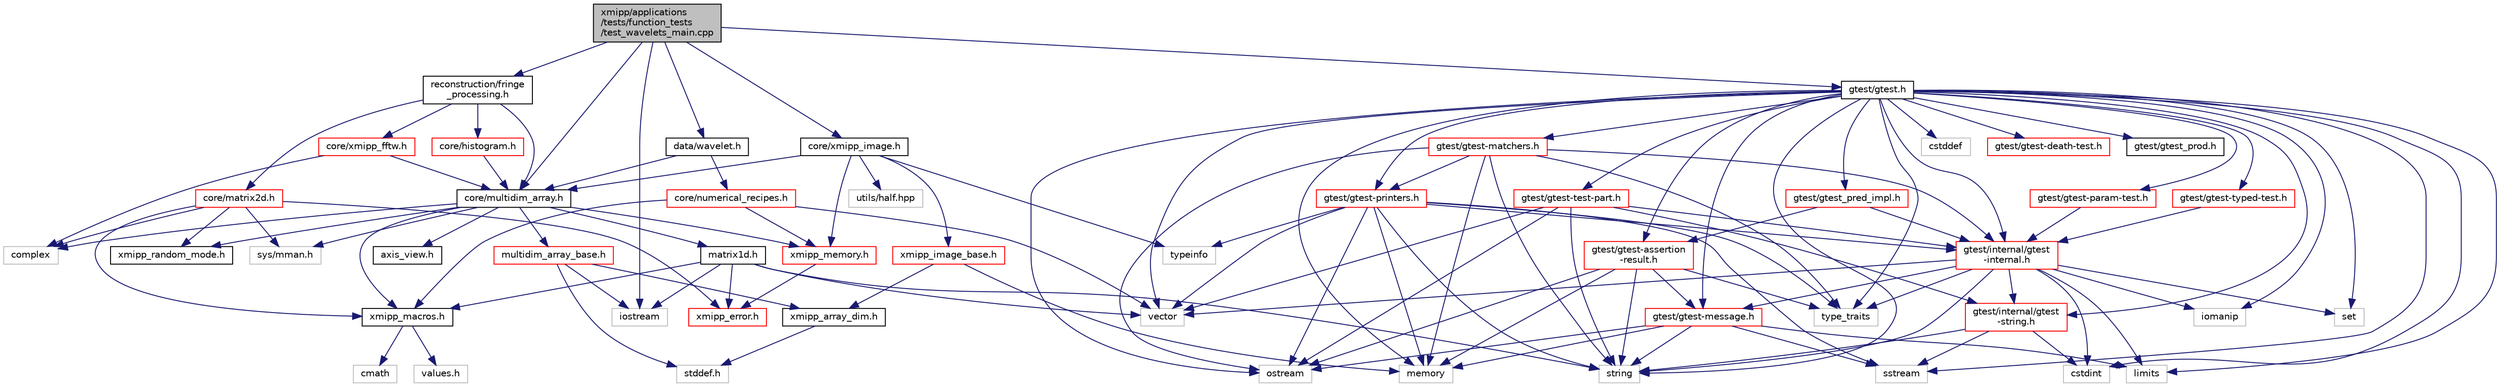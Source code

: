 digraph "xmipp/applications/tests/function_tests/test_wavelets_main.cpp"
{
  edge [fontname="Helvetica",fontsize="10",labelfontname="Helvetica",labelfontsize="10"];
  node [fontname="Helvetica",fontsize="10",shape=record];
  Node0 [label="xmipp/applications\l/tests/function_tests\l/test_wavelets_main.cpp",height=0.2,width=0.4,color="black", fillcolor="grey75", style="filled", fontcolor="black"];
  Node0 -> Node1 [color="midnightblue",fontsize="10",style="solid",fontname="Helvetica"];
  Node1 [label="core/multidim_array.h",height=0.2,width=0.4,color="black", fillcolor="white", style="filled",URL="$multidim__array_8h.html"];
  Node1 -> Node2 [color="midnightblue",fontsize="10",style="solid",fontname="Helvetica"];
  Node2 [label="xmipp_macros.h",height=0.2,width=0.4,color="black", fillcolor="white", style="filled",URL="$xmipp__macros_8h.html"];
  Node2 -> Node3 [color="midnightblue",fontsize="10",style="solid",fontname="Helvetica"];
  Node3 [label="values.h",height=0.2,width=0.4,color="grey75", fillcolor="white", style="filled"];
  Node2 -> Node4 [color="midnightblue",fontsize="10",style="solid",fontname="Helvetica"];
  Node4 [label="cmath",height=0.2,width=0.4,color="grey75", fillcolor="white", style="filled"];
  Node1 -> Node5 [color="midnightblue",fontsize="10",style="solid",fontname="Helvetica"];
  Node5 [label="sys/mman.h",height=0.2,width=0.4,color="grey75", fillcolor="white", style="filled"];
  Node1 -> Node6 [color="midnightblue",fontsize="10",style="solid",fontname="Helvetica"];
  Node6 [label="complex",height=0.2,width=0.4,color="grey75", fillcolor="white", style="filled"];
  Node1 -> Node7 [color="midnightblue",fontsize="10",style="solid",fontname="Helvetica"];
  Node7 [label="matrix1d.h",height=0.2,width=0.4,color="black", fillcolor="white", style="filled",URL="$matrix1d_8h.html"];
  Node7 -> Node8 [color="midnightblue",fontsize="10",style="solid",fontname="Helvetica"];
  Node8 [label="iostream",height=0.2,width=0.4,color="grey75", fillcolor="white", style="filled"];
  Node7 -> Node9 [color="midnightblue",fontsize="10",style="solid",fontname="Helvetica"];
  Node9 [label="string",height=0.2,width=0.4,color="grey75", fillcolor="white", style="filled"];
  Node7 -> Node10 [color="midnightblue",fontsize="10",style="solid",fontname="Helvetica"];
  Node10 [label="vector",height=0.2,width=0.4,color="grey75", fillcolor="white", style="filled"];
  Node7 -> Node11 [color="midnightblue",fontsize="10",style="solid",fontname="Helvetica"];
  Node11 [label="xmipp_error.h",height=0.2,width=0.4,color="red", fillcolor="white", style="filled",URL="$xmipp__error_8h.html"];
  Node7 -> Node2 [color="midnightblue",fontsize="10",style="solid",fontname="Helvetica"];
  Node1 -> Node15 [color="midnightblue",fontsize="10",style="solid",fontname="Helvetica"];
  Node15 [label="xmipp_random_mode.h",height=0.2,width=0.4,color="black", fillcolor="white", style="filled",URL="$xmipp__random__mode_8h.html"];
  Node1 -> Node16 [color="midnightblue",fontsize="10",style="solid",fontname="Helvetica"];
  Node16 [label="multidim_array_base.h",height=0.2,width=0.4,color="red", fillcolor="white", style="filled",URL="$multidim__array__base_8h.html"];
  Node16 -> Node17 [color="midnightblue",fontsize="10",style="solid",fontname="Helvetica"];
  Node17 [label="stddef.h",height=0.2,width=0.4,color="grey75", fillcolor="white", style="filled"];
  Node16 -> Node8 [color="midnightblue",fontsize="10",style="solid",fontname="Helvetica"];
  Node16 -> Node18 [color="midnightblue",fontsize="10",style="solid",fontname="Helvetica"];
  Node18 [label="xmipp_array_dim.h",height=0.2,width=0.4,color="black", fillcolor="white", style="filled",URL="$xmipp__array__dim_8h.html"];
  Node18 -> Node17 [color="midnightblue",fontsize="10",style="solid",fontname="Helvetica"];
  Node1 -> Node20 [color="midnightblue",fontsize="10",style="solid",fontname="Helvetica"];
  Node20 [label="xmipp_memory.h",height=0.2,width=0.4,color="red", fillcolor="white", style="filled",URL="$xmipp__memory_8h.html"];
  Node20 -> Node11 [color="midnightblue",fontsize="10",style="solid",fontname="Helvetica"];
  Node1 -> Node22 [color="midnightblue",fontsize="10",style="solid",fontname="Helvetica"];
  Node22 [label="axis_view.h",height=0.2,width=0.4,color="black", fillcolor="white", style="filled",URL="$axis__view_8h.html"];
  Node0 -> Node23 [color="midnightblue",fontsize="10",style="solid",fontname="Helvetica"];
  Node23 [label="reconstruction/fringe\l_processing.h",height=0.2,width=0.4,color="black", fillcolor="white", style="filled",URL="$fringe__processing_8h.html"];
  Node23 -> Node1 [color="midnightblue",fontsize="10",style="solid",fontname="Helvetica"];
  Node23 -> Node24 [color="midnightblue",fontsize="10",style="solid",fontname="Helvetica"];
  Node24 [label="core/matrix2d.h",height=0.2,width=0.4,color="red", fillcolor="white", style="filled",URL="$matrix2d_8h.html"];
  Node24 -> Node6 [color="midnightblue",fontsize="10",style="solid",fontname="Helvetica"];
  Node24 -> Node15 [color="midnightblue",fontsize="10",style="solid",fontname="Helvetica"];
  Node24 -> Node2 [color="midnightblue",fontsize="10",style="solid",fontname="Helvetica"];
  Node24 -> Node11 [color="midnightblue",fontsize="10",style="solid",fontname="Helvetica"];
  Node24 -> Node5 [color="midnightblue",fontsize="10",style="solid",fontname="Helvetica"];
  Node23 -> Node25 [color="midnightblue",fontsize="10",style="solid",fontname="Helvetica"];
  Node25 [label="core/histogram.h",height=0.2,width=0.4,color="red", fillcolor="white", style="filled",URL="$histogram_8h.html"];
  Node25 -> Node1 [color="midnightblue",fontsize="10",style="solid",fontname="Helvetica"];
  Node23 -> Node31 [color="midnightblue",fontsize="10",style="solid",fontname="Helvetica"];
  Node31 [label="core/xmipp_fftw.h",height=0.2,width=0.4,color="red", fillcolor="white", style="filled",URL="$xmipp__fftw_8h.html"];
  Node31 -> Node6 [color="midnightblue",fontsize="10",style="solid",fontname="Helvetica"];
  Node31 -> Node1 [color="midnightblue",fontsize="10",style="solid",fontname="Helvetica"];
  Node0 -> Node37 [color="midnightblue",fontsize="10",style="solid",fontname="Helvetica"];
  Node37 [label="core/xmipp_image.h",height=0.2,width=0.4,color="black", fillcolor="white", style="filled",URL="$xmipp__image_8h.html"];
  Node37 -> Node38 [color="midnightblue",fontsize="10",style="solid",fontname="Helvetica"];
  Node38 [label="typeinfo",height=0.2,width=0.4,color="grey75", fillcolor="white", style="filled"];
  Node37 -> Node1 [color="midnightblue",fontsize="10",style="solid",fontname="Helvetica"];
  Node37 -> Node39 [color="midnightblue",fontsize="10",style="solid",fontname="Helvetica"];
  Node39 [label="xmipp_image_base.h",height=0.2,width=0.4,color="red", fillcolor="white", style="filled",URL="$xmipp__image__base_8h.html"];
  Node39 -> Node40 [color="midnightblue",fontsize="10",style="solid",fontname="Helvetica"];
  Node40 [label="memory",height=0.2,width=0.4,color="grey75", fillcolor="white", style="filled"];
  Node39 -> Node18 [color="midnightblue",fontsize="10",style="solid",fontname="Helvetica"];
  Node37 -> Node20 [color="midnightblue",fontsize="10",style="solid",fontname="Helvetica"];
  Node37 -> Node28 [color="midnightblue",fontsize="10",style="solid",fontname="Helvetica"];
  Node28 [label="utils/half.hpp",height=0.2,width=0.4,color="grey75", fillcolor="white", style="filled"];
  Node0 -> Node65 [color="midnightblue",fontsize="10",style="solid",fontname="Helvetica"];
  Node65 [label="data/wavelet.h",height=0.2,width=0.4,color="black", fillcolor="white", style="filled",URL="$libraries_2data_2wavelet_8h.html"];
  Node65 -> Node1 [color="midnightblue",fontsize="10",style="solid",fontname="Helvetica"];
  Node65 -> Node66 [color="midnightblue",fontsize="10",style="solid",fontname="Helvetica"];
  Node66 [label="core/numerical_recipes.h",height=0.2,width=0.4,color="red", fillcolor="white", style="filled",URL="$numerical__recipes_8h.html"];
  Node66 -> Node20 [color="midnightblue",fontsize="10",style="solid",fontname="Helvetica"];
  Node66 -> Node2 [color="midnightblue",fontsize="10",style="solid",fontname="Helvetica"];
  Node66 -> Node10 [color="midnightblue",fontsize="10",style="solid",fontname="Helvetica"];
  Node0 -> Node8 [color="midnightblue",fontsize="10",style="solid",fontname="Helvetica"];
  Node0 -> Node69 [color="midnightblue",fontsize="10",style="solid",fontname="Helvetica"];
  Node69 [label="gtest/gtest.h",height=0.2,width=0.4,color="black", fillcolor="white", style="filled",URL="$gtest_8h.html"];
  Node69 -> Node70 [color="midnightblue",fontsize="10",style="solid",fontname="Helvetica"];
  Node70 [label="cstddef",height=0.2,width=0.4,color="grey75", fillcolor="white", style="filled"];
  Node69 -> Node71 [color="midnightblue",fontsize="10",style="solid",fontname="Helvetica"];
  Node71 [label="cstdint",height=0.2,width=0.4,color="grey75", fillcolor="white", style="filled"];
  Node69 -> Node72 [color="midnightblue",fontsize="10",style="solid",fontname="Helvetica"];
  Node72 [label="iomanip",height=0.2,width=0.4,color="grey75", fillcolor="white", style="filled"];
  Node69 -> Node73 [color="midnightblue",fontsize="10",style="solid",fontname="Helvetica"];
  Node73 [label="limits",height=0.2,width=0.4,color="grey75", fillcolor="white", style="filled"];
  Node69 -> Node40 [color="midnightblue",fontsize="10",style="solid",fontname="Helvetica"];
  Node69 -> Node74 [color="midnightblue",fontsize="10",style="solid",fontname="Helvetica"];
  Node74 [label="ostream",height=0.2,width=0.4,color="grey75", fillcolor="white", style="filled"];
  Node69 -> Node75 [color="midnightblue",fontsize="10",style="solid",fontname="Helvetica"];
  Node75 [label="set",height=0.2,width=0.4,color="grey75", fillcolor="white", style="filled"];
  Node69 -> Node76 [color="midnightblue",fontsize="10",style="solid",fontname="Helvetica"];
  Node76 [label="sstream",height=0.2,width=0.4,color="grey75", fillcolor="white", style="filled"];
  Node69 -> Node9 [color="midnightblue",fontsize="10",style="solid",fontname="Helvetica"];
  Node69 -> Node77 [color="midnightblue",fontsize="10",style="solid",fontname="Helvetica"];
  Node77 [label="type_traits",height=0.2,width=0.4,color="grey75", fillcolor="white", style="filled"];
  Node69 -> Node10 [color="midnightblue",fontsize="10",style="solid",fontname="Helvetica"];
  Node69 -> Node78 [color="midnightblue",fontsize="10",style="solid",fontname="Helvetica"];
  Node78 [label="gtest/gtest-assertion\l-result.h",height=0.2,width=0.4,color="red", fillcolor="white", style="filled",URL="$gtest-assertion-result_8h.html"];
  Node78 -> Node40 [color="midnightblue",fontsize="10",style="solid",fontname="Helvetica"];
  Node78 -> Node74 [color="midnightblue",fontsize="10",style="solid",fontname="Helvetica"];
  Node78 -> Node9 [color="midnightblue",fontsize="10",style="solid",fontname="Helvetica"];
  Node78 -> Node77 [color="midnightblue",fontsize="10",style="solid",fontname="Helvetica"];
  Node78 -> Node79 [color="midnightblue",fontsize="10",style="solid",fontname="Helvetica"];
  Node79 [label="gtest/gtest-message.h",height=0.2,width=0.4,color="red", fillcolor="white", style="filled",URL="$gtest-message_8h.html"];
  Node79 -> Node73 [color="midnightblue",fontsize="10",style="solid",fontname="Helvetica"];
  Node79 -> Node40 [color="midnightblue",fontsize="10",style="solid",fontname="Helvetica"];
  Node79 -> Node74 [color="midnightblue",fontsize="10",style="solid",fontname="Helvetica"];
  Node79 -> Node76 [color="midnightblue",fontsize="10",style="solid",fontname="Helvetica"];
  Node79 -> Node9 [color="midnightblue",fontsize="10",style="solid",fontname="Helvetica"];
  Node69 -> Node93 [color="midnightblue",fontsize="10",style="solid",fontname="Helvetica"];
  Node93 [label="gtest/gtest-death-test.h",height=0.2,width=0.4,color="red", fillcolor="white", style="filled",URL="$gtest-death-test_8h.html"];
  Node69 -> Node95 [color="midnightblue",fontsize="10",style="solid",fontname="Helvetica"];
  Node95 [label="gtest/gtest-matchers.h",height=0.2,width=0.4,color="red", fillcolor="white", style="filled",URL="$gtest-matchers_8h.html"];
  Node95 -> Node40 [color="midnightblue",fontsize="10",style="solid",fontname="Helvetica"];
  Node95 -> Node74 [color="midnightblue",fontsize="10",style="solid",fontname="Helvetica"];
  Node95 -> Node9 [color="midnightblue",fontsize="10",style="solid",fontname="Helvetica"];
  Node95 -> Node77 [color="midnightblue",fontsize="10",style="solid",fontname="Helvetica"];
  Node95 -> Node97 [color="midnightblue",fontsize="10",style="solid",fontname="Helvetica"];
  Node97 [label="gtest/gtest-printers.h",height=0.2,width=0.4,color="red", fillcolor="white", style="filled",URL="$gtest-printers_8h.html"];
  Node97 -> Node40 [color="midnightblue",fontsize="10",style="solid",fontname="Helvetica"];
  Node97 -> Node74 [color="midnightblue",fontsize="10",style="solid",fontname="Helvetica"];
  Node97 -> Node76 [color="midnightblue",fontsize="10",style="solid",fontname="Helvetica"];
  Node97 -> Node9 [color="midnightblue",fontsize="10",style="solid",fontname="Helvetica"];
  Node97 -> Node77 [color="midnightblue",fontsize="10",style="solid",fontname="Helvetica"];
  Node97 -> Node38 [color="midnightblue",fontsize="10",style="solid",fontname="Helvetica"];
  Node97 -> Node10 [color="midnightblue",fontsize="10",style="solid",fontname="Helvetica"];
  Node97 -> Node100 [color="midnightblue",fontsize="10",style="solid",fontname="Helvetica"];
  Node100 [label="gtest/internal/gtest\l-internal.h",height=0.2,width=0.4,color="red", fillcolor="white", style="filled",URL="$gtest-internal_8h.html"];
  Node100 -> Node71 [color="midnightblue",fontsize="10",style="solid",fontname="Helvetica"];
  Node100 -> Node72 [color="midnightblue",fontsize="10",style="solid",fontname="Helvetica"];
  Node100 -> Node73 [color="midnightblue",fontsize="10",style="solid",fontname="Helvetica"];
  Node100 -> Node75 [color="midnightblue",fontsize="10",style="solid",fontname="Helvetica"];
  Node100 -> Node9 [color="midnightblue",fontsize="10",style="solid",fontname="Helvetica"];
  Node100 -> Node77 [color="midnightblue",fontsize="10",style="solid",fontname="Helvetica"];
  Node100 -> Node10 [color="midnightblue",fontsize="10",style="solid",fontname="Helvetica"];
  Node100 -> Node79 [color="midnightblue",fontsize="10",style="solid",fontname="Helvetica"];
  Node100 -> Node103 [color="midnightblue",fontsize="10",style="solid",fontname="Helvetica"];
  Node103 [label="gtest/internal/gtest\l-string.h",height=0.2,width=0.4,color="red", fillcolor="white", style="filled",URL="$gtest-string_8h.html"];
  Node103 -> Node71 [color="midnightblue",fontsize="10",style="solid",fontname="Helvetica"];
  Node103 -> Node76 [color="midnightblue",fontsize="10",style="solid",fontname="Helvetica"];
  Node103 -> Node9 [color="midnightblue",fontsize="10",style="solid",fontname="Helvetica"];
  Node95 -> Node100 [color="midnightblue",fontsize="10",style="solid",fontname="Helvetica"];
  Node69 -> Node79 [color="midnightblue",fontsize="10",style="solid",fontname="Helvetica"];
  Node69 -> Node106 [color="midnightblue",fontsize="10",style="solid",fontname="Helvetica"];
  Node106 [label="gtest/gtest-param-test.h",height=0.2,width=0.4,color="red", fillcolor="white", style="filled",URL="$gtest-param-test_8h.html"];
  Node106 -> Node100 [color="midnightblue",fontsize="10",style="solid",fontname="Helvetica"];
  Node69 -> Node97 [color="midnightblue",fontsize="10",style="solid",fontname="Helvetica"];
  Node69 -> Node110 [color="midnightblue",fontsize="10",style="solid",fontname="Helvetica"];
  Node110 [label="gtest/gtest-test-part.h",height=0.2,width=0.4,color="red", fillcolor="white", style="filled",URL="$gtest-test-part_8h.html"];
  Node110 -> Node74 [color="midnightblue",fontsize="10",style="solid",fontname="Helvetica"];
  Node110 -> Node9 [color="midnightblue",fontsize="10",style="solid",fontname="Helvetica"];
  Node110 -> Node10 [color="midnightblue",fontsize="10",style="solid",fontname="Helvetica"];
  Node110 -> Node100 [color="midnightblue",fontsize="10",style="solid",fontname="Helvetica"];
  Node110 -> Node103 [color="midnightblue",fontsize="10",style="solid",fontname="Helvetica"];
  Node69 -> Node112 [color="midnightblue",fontsize="10",style="solid",fontname="Helvetica"];
  Node112 [label="gtest/gtest-typed-test.h",height=0.2,width=0.4,color="red", fillcolor="white", style="filled",URL="$gtest-typed-test_8h.html"];
  Node112 -> Node100 [color="midnightblue",fontsize="10",style="solid",fontname="Helvetica"];
  Node69 -> Node113 [color="midnightblue",fontsize="10",style="solid",fontname="Helvetica"];
  Node113 [label="gtest/gtest_pred_impl.h",height=0.2,width=0.4,color="red", fillcolor="white", style="filled",URL="$gtest__pred__impl_8h.html"];
  Node113 -> Node78 [color="midnightblue",fontsize="10",style="solid",fontname="Helvetica"];
  Node113 -> Node100 [color="midnightblue",fontsize="10",style="solid",fontname="Helvetica"];
  Node69 -> Node114 [color="midnightblue",fontsize="10",style="solid",fontname="Helvetica"];
  Node114 [label="gtest/gtest_prod.h",height=0.2,width=0.4,color="black", fillcolor="white", style="filled",URL="$gtest__prod_8h.html"];
  Node69 -> Node100 [color="midnightblue",fontsize="10",style="solid",fontname="Helvetica"];
  Node69 -> Node103 [color="midnightblue",fontsize="10",style="solid",fontname="Helvetica"];
}
